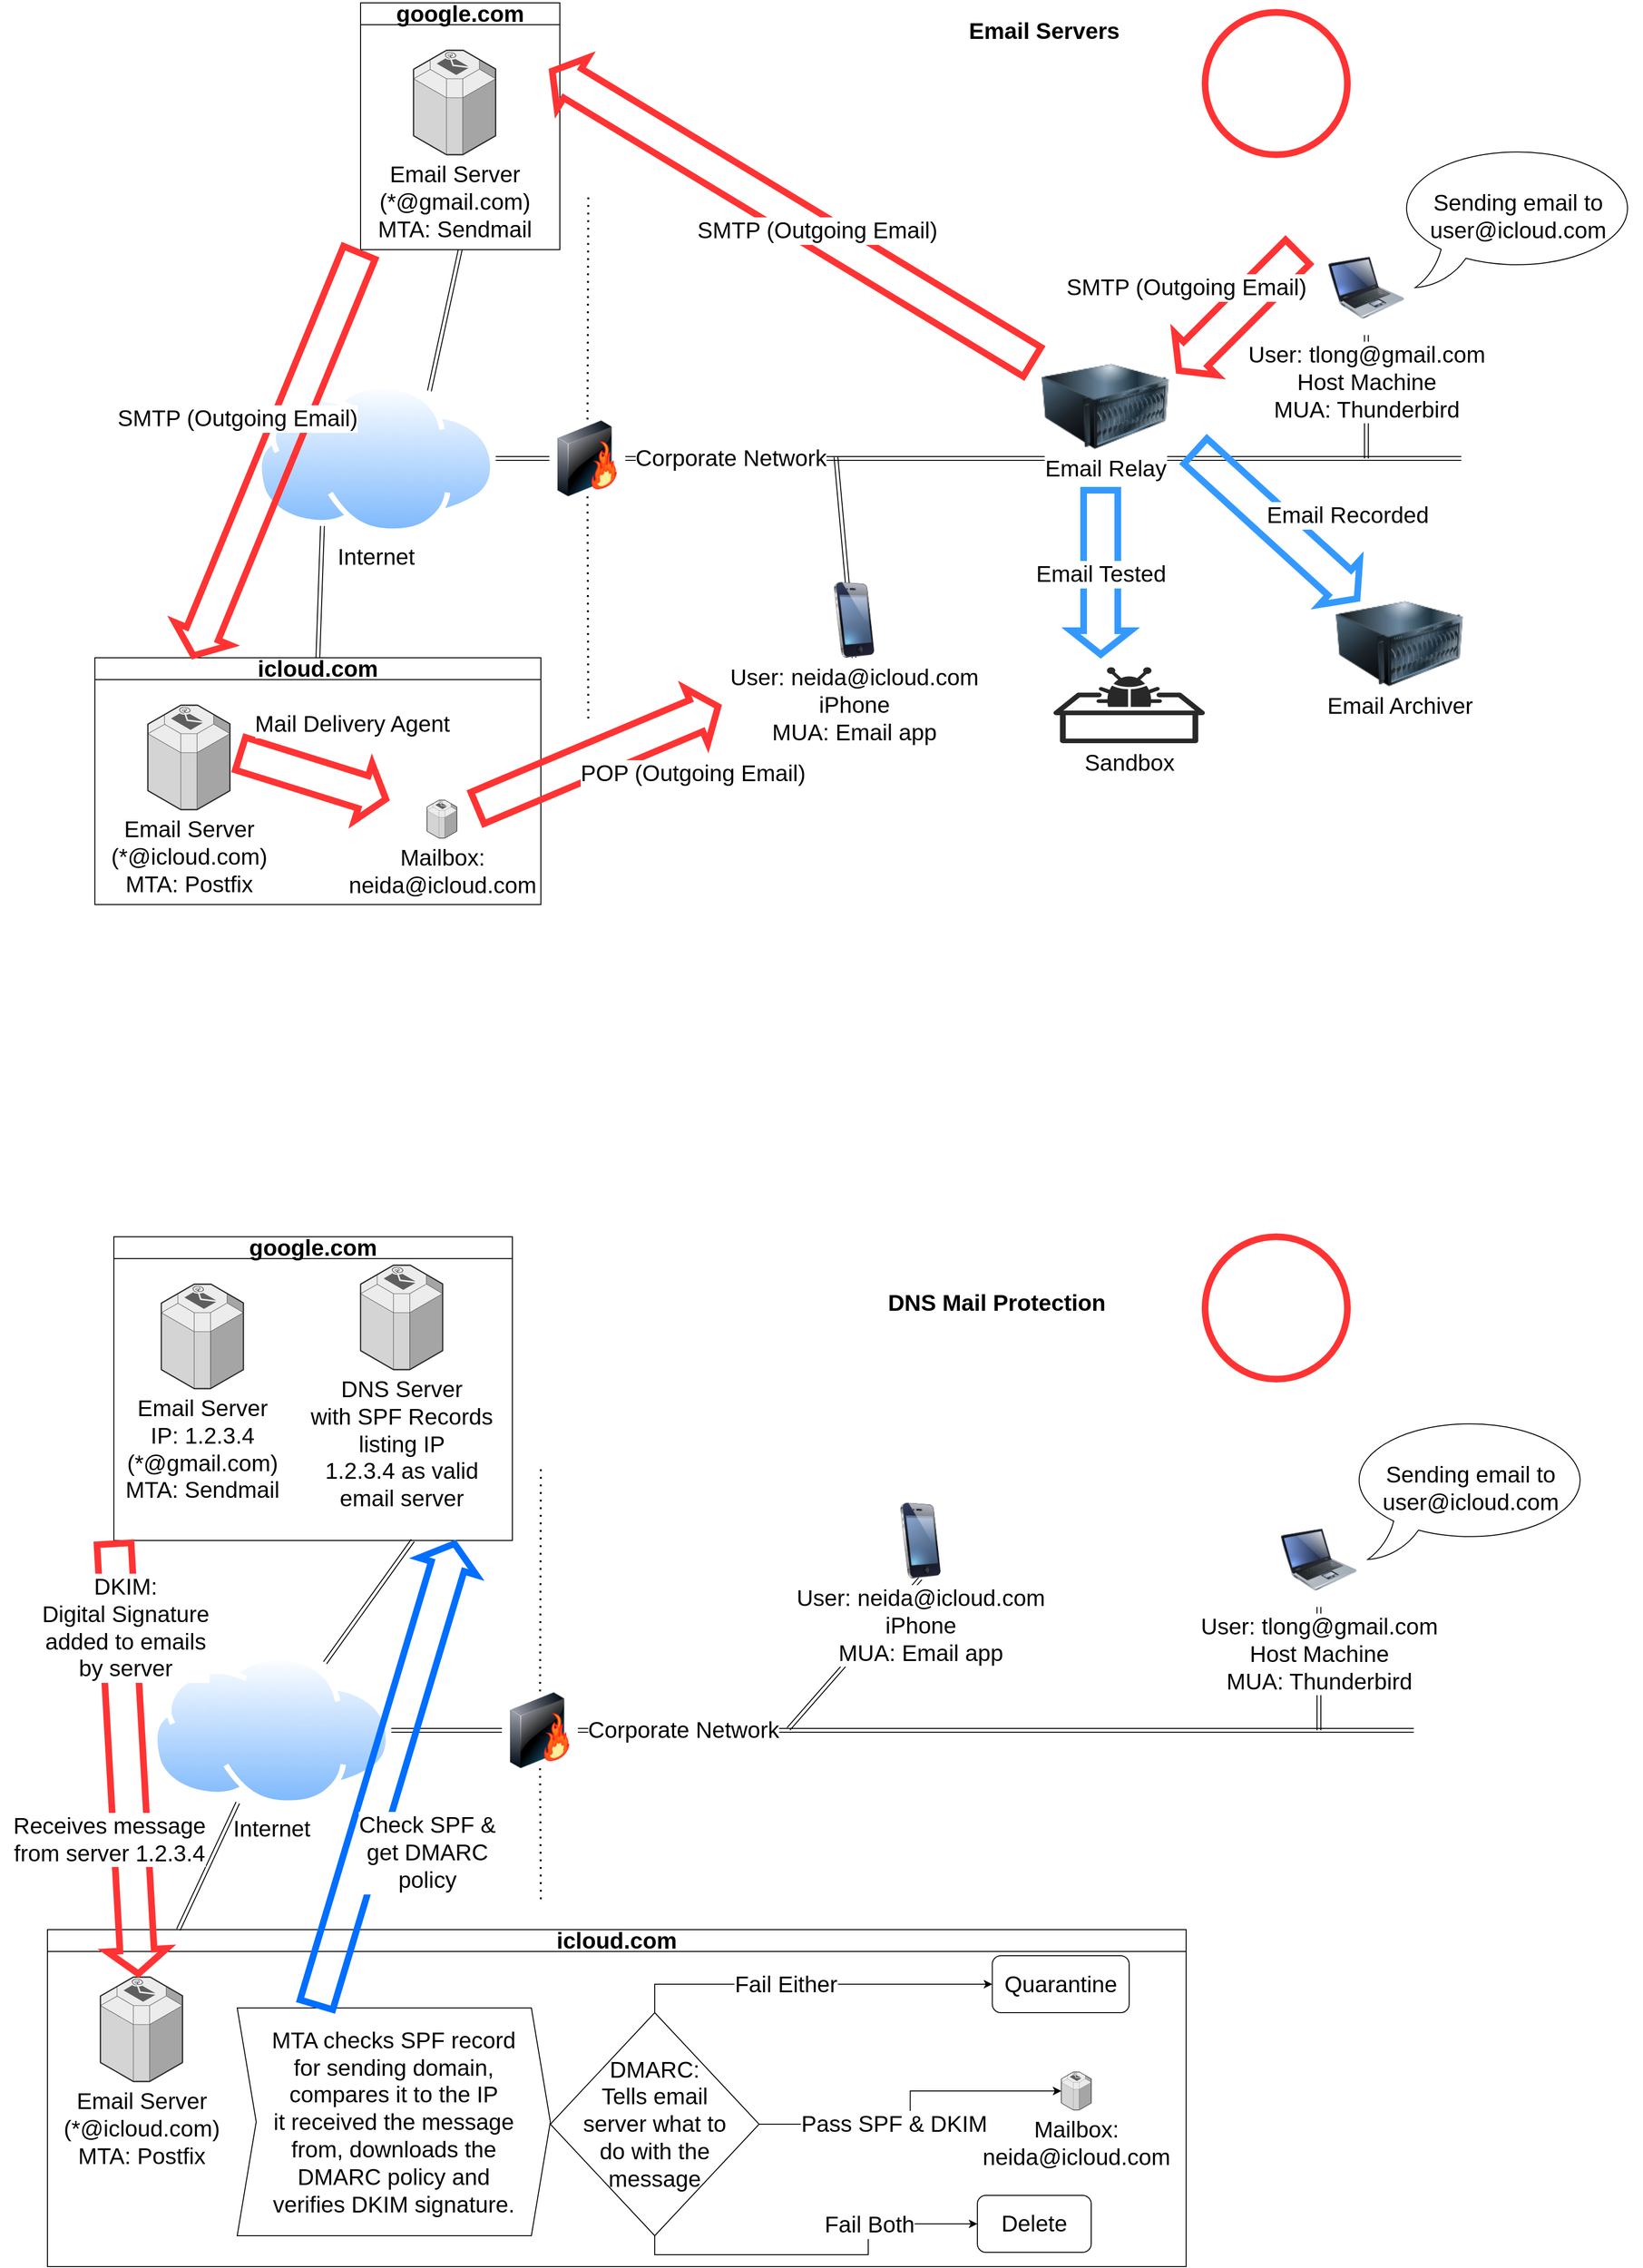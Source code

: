 <mxfile version="21.5.0" type="github">
  <diagram name="Page-1" id="e3a06f82-3646-2815-327d-82caf3d4e204">
    <mxGraphModel dx="2107" dy="1184" grid="1" gridSize="10" guides="1" tooltips="1" connect="1" arrows="1" fold="1" page="1" pageScale="1.5" pageWidth="1169" pageHeight="826" background="none" math="0" shadow="0">
      <root>
        <mxCell id="0" style=";html=1;" />
        <mxCell id="1" style=";html=1;" parent="0" />
        <mxCell id="tentwsTDsZKtuL-YGYM0-8" value="" style="shape=link;html=1;rounded=0;fontSize=24;labelBackgroundColor=none;entryX=0.444;entryY=-0.015;entryDx=0;entryDy=0;entryPerimeter=0;exitX=0.5;exitY=1;exitDx=0;exitDy=0;" edge="1" parent="1" source="tentwsTDsZKtuL-YGYM0-7">
          <mxGeometry width="100" relative="1" as="geometry">
            <mxPoint x="880" y="420.5" as="sourcePoint" />
            <mxPoint x="881" y="498.5" as="targetPoint" />
          </mxGeometry>
        </mxCell>
        <mxCell id="KqSf9Hwdw_-mJAA5NMdA-5" value="" style="shape=link;html=1;rounded=0;exitX=0.5;exitY=1;exitDx=0;exitDy=0;fontSize=24;labelBackgroundColor=none;" parent="1" source="RgH2JHaKkqkQcPpsvsZi-15" edge="1">
          <mxGeometry width="100" relative="1" as="geometry">
            <mxPoint x="1290" y="460" as="sourcePoint" />
            <mxPoint x="1440" y="500" as="targetPoint" />
          </mxGeometry>
        </mxCell>
        <mxCell id="RgH2JHaKkqkQcPpsvsZi-17" value="" style="shape=link;html=1;rounded=0;exitX=1;exitY=0.5;exitDx=0;exitDy=0;fontSize=24;labelBackgroundColor=none;" parent="1" edge="1">
          <mxGeometry width="100" relative="1" as="geometry">
            <mxPoint x="659" y="500" as="sourcePoint" />
            <mxPoint x="1540" y="500" as="targetPoint" />
          </mxGeometry>
        </mxCell>
        <mxCell id="KqSf9Hwdw_-mJAA5NMdA-9" value="Corporate Network" style="edgeLabel;html=1;align=center;verticalAlign=middle;resizable=0;points=[];fontSize=24;" parent="RgH2JHaKkqkQcPpsvsZi-17" vertex="1" connectable="0">
          <mxGeometry x="-0.124" y="1" relative="1" as="geometry">
            <mxPoint x="-275" y="1" as="offset" />
          </mxGeometry>
        </mxCell>
        <mxCell id="6a7d8f32e03d9370-62" value="Email Servers" style="text;strokeColor=none;fillColor=none;html=1;fontSize=24;fontStyle=1;verticalAlign=middle;align=center;fontColor=default;labelBackgroundColor=none;" parent="1" vertex="1">
          <mxGeometry x="669" y="30" width="861" height="40" as="geometry" />
        </mxCell>
        <mxCell id="RgH2JHaKkqkQcPpsvsZi-2" value="Internet" style="image;aspect=fixed;perimeter=ellipsePerimeter;html=1;align=center;shadow=0;dashed=0;spacingTop=3;image=img/lib/active_directory/internet_cloud.svg;fontSize=24;fontColor=default;labelBackgroundColor=none;" parent="1" vertex="1">
          <mxGeometry x="270" y="420.5" width="252.38" height="159" as="geometry" />
        </mxCell>
        <mxCell id="RgH2JHaKkqkQcPpsvsZi-4" value="" style="endArrow=none;dashed=1;html=1;dashPattern=1 3;strokeWidth=2;rounded=0;fontSize=24;fontColor=default;labelBackgroundColor=none;" parent="1" edge="1">
          <mxGeometry width="50" height="50" relative="1" as="geometry">
            <mxPoint x="619.145" y="540" as="sourcePoint" />
            <mxPoint x="620" y="775" as="targetPoint" />
          </mxGeometry>
        </mxCell>
        <mxCell id="RgH2JHaKkqkQcPpsvsZi-15" value="User: tlong@gmail.com&lt;br&gt;Host Machine&lt;br&gt;MUA: Thunderbird" style="image;html=1;image=img/lib/clip_art/computers/Laptop_128x128.png;fontSize=24;labelBackgroundColor=default;" parent="1" vertex="1">
          <mxGeometry x="1400" y="270" width="80" height="100" as="geometry" />
        </mxCell>
        <mxCell id="KqSf9Hwdw_-mJAA5NMdA-3" value="" style="shape=link;html=1;rounded=0;exitX=1;exitY=0.5;exitDx=0;exitDy=0;entryX=0;entryY=0.5;entryDx=0;entryDy=0;fontSize=24;labelBackgroundColor=none;" parent="1" source="RgH2JHaKkqkQcPpsvsZi-2" edge="1">
          <mxGeometry width="100" relative="1" as="geometry">
            <mxPoint x="522" y="500" as="sourcePoint" />
            <mxPoint x="579" y="500" as="targetPoint" />
          </mxGeometry>
        </mxCell>
        <mxCell id="KqSf9Hwdw_-mJAA5NMdA-4" value="" style="endArrow=none;dashed=1;html=1;dashPattern=1 3;strokeWidth=2;rounded=0;fontSize=24;fontColor=default;labelBackgroundColor=none;" parent="1" edge="1">
          <mxGeometry width="50" height="50" relative="1" as="geometry">
            <mxPoint x="620" y="225" as="sourcePoint" />
            <mxPoint x="619.145" y="460" as="targetPoint" />
          </mxGeometry>
        </mxCell>
        <mxCell id="TxpGBSmb_Rb3wldLJPdr-1" value="" style="image;html=1;image=img/lib/clip_art/networking/Firewall-page1_128x128.png" parent="1" vertex="1">
          <mxGeometry x="579" y="460" width="80" height="80" as="geometry" />
        </mxCell>
        <mxCell id="E2bT5KaukK148jxZRu-1-1" value="" style="ellipse;whiteSpace=wrap;html=1;aspect=fixed;strokeColor=#FF3333;fillColor=none;strokeWidth=7;" parent="1" vertex="1">
          <mxGeometry x="1270" y="30" width="150" height="150" as="geometry" />
        </mxCell>
        <mxCell id="E2bT5KaukK148jxZRu-1-2" value="" style="shape=flexArrow;endArrow=classic;html=1;rounded=0;strokeColor=#FF3333;fillColor=none;strokeWidth=7;fontSize=24;width=30;" parent="1" edge="1">
          <mxGeometry width="50" height="50" relative="1" as="geometry">
            <mxPoint x="1370" y="280" as="sourcePoint" />
            <mxPoint x="1240" y="410" as="targetPoint" />
          </mxGeometry>
        </mxCell>
        <mxCell id="tentwsTDsZKtuL-YGYM0-9" value="SMTP (Outgoing Email)" style="edgeLabel;html=1;align=center;verticalAlign=middle;resizable=0;points=[];fontSize=24;" vertex="1" connectable="0" parent="E2bT5KaukK148jxZRu-1-2">
          <mxGeometry x="-0.558" y="-3" relative="1" as="geometry">
            <mxPoint x="-89" y="13" as="offset" />
          </mxGeometry>
        </mxCell>
        <mxCell id="E2bT5KaukK148jxZRu-1-4" value="&lt;font style=&quot;font-size: 24px;&quot;&gt;google.com&lt;/font&gt;" style="swimlane;whiteSpace=wrap;html=1;" parent="1" vertex="1">
          <mxGeometry x="380" y="20" width="210" height="260" as="geometry" />
        </mxCell>
        <mxCell id="tentwsTDsZKtuL-YGYM0-1" value="Email Server&lt;br&gt;(*@gmail.com)&lt;br&gt;MTA: Sendmail" style="verticalLabelPosition=bottom;html=1;verticalAlign=top;strokeWidth=1;align=center;outlineConnect=0;dashed=0;outlineConnect=0;shape=mxgraph.aws3d.email_service;fillColor=#ECECEC;strokeColor=#5E5E5E;aspect=fixed;fontSize=24;" vertex="1" parent="E2bT5KaukK148jxZRu-1-4">
          <mxGeometry x="55.87" y="50" width="86.51" height="110" as="geometry" />
        </mxCell>
        <mxCell id="E2bT5KaukK148jxZRu-1-7" value="" style="shape=link;html=1;rounded=0;fontSize=24;labelBackgroundColor=none;exitX=0.5;exitY=1;exitDx=0;exitDy=0;entryX=0.75;entryY=0;entryDx=0;entryDy=0;" parent="1" source="E2bT5KaukK148jxZRu-1-4" target="RgH2JHaKkqkQcPpsvsZi-2" edge="1">
          <mxGeometry width="100" relative="1" as="geometry">
            <mxPoint x="360" y="277.19" as="sourcePoint" />
            <mxPoint x="554" y="470.19" as="targetPoint" />
          </mxGeometry>
        </mxCell>
        <mxCell id="FYgPK7Z1jiXgrqDPi6gt-2" value="&lt;span style=&quot;font-size: 24px;&quot;&gt;Sending email to user@icloud.com&lt;/span&gt;" style="whiteSpace=wrap;html=1;shape=mxgraph.basic.oval_callout" parent="1" vertex="1">
          <mxGeometry x="1470" y="170" width="260" height="150" as="geometry" />
        </mxCell>
        <mxCell id="tentwsTDsZKtuL-YGYM0-2" value="&lt;font style=&quot;font-size: 24px;&quot;&gt;icloud.com&lt;/font&gt;" style="swimlane;whiteSpace=wrap;html=1;" vertex="1" parent="1">
          <mxGeometry x="100" y="710" width="470" height="260" as="geometry" />
        </mxCell>
        <mxCell id="tentwsTDsZKtuL-YGYM0-3" value="Email Server&lt;br&gt;(*@icloud.com)&lt;br&gt;MTA: Postfix" style="verticalLabelPosition=bottom;html=1;verticalAlign=top;strokeWidth=1;align=center;outlineConnect=0;dashed=0;outlineConnect=0;shape=mxgraph.aws3d.email_service;fillColor=#ECECEC;strokeColor=#5E5E5E;aspect=fixed;fontSize=24;" vertex="1" parent="tentwsTDsZKtuL-YGYM0-2">
          <mxGeometry x="55.87" y="50" width="86.51" height="110" as="geometry" />
        </mxCell>
        <mxCell id="tentwsTDsZKtuL-YGYM0-16" value="" style="shape=flexArrow;endArrow=classic;html=1;rounded=0;strokeColor=#FF3333;fillColor=none;strokeWidth=7;fontSize=24;width=30;entryX=0.265;entryY=0;entryDx=0;entryDy=0;entryPerimeter=0;" edge="1" parent="tentwsTDsZKtuL-YGYM0-2">
          <mxGeometry width="50" height="50" relative="1" as="geometry">
            <mxPoint x="150" y="100" as="sourcePoint" />
            <mxPoint x="309.987" y="150" as="targetPoint" />
          </mxGeometry>
        </mxCell>
        <mxCell id="tentwsTDsZKtuL-YGYM0-17" value="Mail Delivery Agent" style="edgeLabel;html=1;align=center;verticalAlign=middle;resizable=0;points=[];fontSize=24;" vertex="1" connectable="0" parent="tentwsTDsZKtuL-YGYM0-16">
          <mxGeometry x="-0.558" y="-3" relative="1" as="geometry">
            <mxPoint x="86" y="-44" as="offset" />
          </mxGeometry>
        </mxCell>
        <mxCell id="tentwsTDsZKtuL-YGYM0-87" value="Mailbox:&lt;br&gt;neida@icloud.com" style="verticalLabelPosition=bottom;html=1;verticalAlign=top;strokeWidth=1;align=center;outlineConnect=0;dashed=0;outlineConnect=0;shape=mxgraph.aws3d.email_service;fillColor=#ECECEC;strokeColor=#5E5E5E;aspect=fixed;fontSize=24;" vertex="1" parent="tentwsTDsZKtuL-YGYM0-2">
          <mxGeometry x="350" y="150" width="31.46" height="40" as="geometry" />
        </mxCell>
        <mxCell id="tentwsTDsZKtuL-YGYM0-4" value="" style="shape=link;html=1;rounded=0;fontSize=24;labelBackgroundColor=none;entryX=0.5;entryY=0;entryDx=0;entryDy=0;exitX=0.25;exitY=1;exitDx=0;exitDy=0;" edge="1" parent="1" source="RgH2JHaKkqkQcPpsvsZi-2" target="tentwsTDsZKtuL-YGYM0-2">
          <mxGeometry width="100" relative="1" as="geometry">
            <mxPoint x="270" y="561.04" as="sourcePoint" />
            <mxPoint x="238" y="710.04" as="targetPoint" />
          </mxGeometry>
        </mxCell>
        <mxCell id="tentwsTDsZKtuL-YGYM0-7" value="User: neida@icloud.com&lt;br&gt;iPhone&lt;br style=&quot;font-size: 24px;&quot;&gt;MUA: Email app" style="image;html=1;image=img/lib/clip_art/telecommunication/iPhone_128x128.png;fontSize=24;" vertex="1" parent="1">
          <mxGeometry x="860" y="630" width="80" height="80" as="geometry" />
        </mxCell>
        <mxCell id="tentwsTDsZKtuL-YGYM0-20" value="" style="shape=flexArrow;endArrow=classic;html=1;rounded=0;strokeColor=#FF3333;fillColor=none;strokeWidth=7;fontSize=24;width=30;entryX=0.218;entryY=0.004;entryDx=0;entryDy=0;entryPerimeter=0;exitX=0;exitY=1;exitDx=0;exitDy=0;" edge="1" parent="1" source="E2bT5KaukK148jxZRu-1-4" target="tentwsTDsZKtuL-YGYM0-2">
          <mxGeometry width="50" height="50" relative="1" as="geometry">
            <mxPoint x="820" y="450" as="sourcePoint" />
            <mxPoint x="30" y="310" as="targetPoint" />
          </mxGeometry>
        </mxCell>
        <mxCell id="tentwsTDsZKtuL-YGYM0-21" value="SMTP (Outgoing Email)" style="edgeLabel;html=1;align=center;verticalAlign=middle;resizable=0;points=[];fontSize=24;" vertex="1" connectable="0" parent="tentwsTDsZKtuL-YGYM0-20">
          <mxGeometry x="-0.558" y="-3" relative="1" as="geometry">
            <mxPoint x="-88" y="84" as="offset" />
          </mxGeometry>
        </mxCell>
        <mxCell id="tentwsTDsZKtuL-YGYM0-22" value="Email Relay" style="image;html=1;image=img/lib/clip_art/computers/Server_128x128.png;fontSize=24;" vertex="1" parent="1">
          <mxGeometry x="1070" y="400" width="190" height="90" as="geometry" />
        </mxCell>
        <mxCell id="tentwsTDsZKtuL-YGYM0-23" value="Email Archiver" style="image;html=1;image=img/lib/clip_art/computers/Server_128x128.png;fontSize=24;" vertex="1" parent="1">
          <mxGeometry x="1380" y="650" width="190" height="90" as="geometry" />
        </mxCell>
        <mxCell id="tentwsTDsZKtuL-YGYM0-24" value="" style="shape=flexArrow;endArrow=classic;html=1;rounded=0;strokeColor=#FF3333;fillColor=none;strokeWidth=7;fontSize=24;width=30;" edge="1" parent="1" source="tentwsTDsZKtuL-YGYM0-22">
          <mxGeometry width="50" height="50" relative="1" as="geometry">
            <mxPoint x="1056.11" y="70" as="sourcePoint" />
            <mxPoint x="579" y="90" as="targetPoint" />
          </mxGeometry>
        </mxCell>
        <mxCell id="tentwsTDsZKtuL-YGYM0-25" value="SMTP (Outgoing Email)" style="edgeLabel;html=1;align=center;verticalAlign=middle;resizable=0;points=[];fontSize=24;" vertex="1" connectable="0" parent="tentwsTDsZKtuL-YGYM0-24">
          <mxGeometry x="-0.558" y="-3" relative="1" as="geometry">
            <mxPoint x="-119" y="-69" as="offset" />
          </mxGeometry>
        </mxCell>
        <mxCell id="tentwsTDsZKtuL-YGYM0-26" value="" style="shape=flexArrow;endArrow=classic;html=1;rounded=0;strokeColor=#3399FF;fillColor=none;strokeWidth=7;fontSize=24;width=30;" edge="1" parent="1">
          <mxGeometry width="50" height="50" relative="1" as="geometry">
            <mxPoint x="1257.2" y="490" as="sourcePoint" />
            <mxPoint x="1432.81" y="650" as="targetPoint" />
          </mxGeometry>
        </mxCell>
        <mxCell id="tentwsTDsZKtuL-YGYM0-27" value="Email Recorded" style="edgeLabel;html=1;align=center;verticalAlign=middle;resizable=0;points=[];fontSize=24;" vertex="1" connectable="0" parent="tentwsTDsZKtuL-YGYM0-26">
          <mxGeometry x="-0.558" y="-3" relative="1" as="geometry">
            <mxPoint x="126" y="32" as="offset" />
          </mxGeometry>
        </mxCell>
        <mxCell id="tentwsTDsZKtuL-YGYM0-28" value="Sandbox" style="verticalLabelPosition=bottom;sketch=0;html=1;fillColor=#282828;strokeColor=none;verticalAlign=top;pointerEvents=1;align=center;shape=mxgraph.cisco_safe.security_icons.malware_sandbox;fontSize=24;" vertex="1" parent="1">
          <mxGeometry x="1110" y="720" width="160" height="80" as="geometry" />
        </mxCell>
        <mxCell id="tentwsTDsZKtuL-YGYM0-29" value="" style="shape=flexArrow;endArrow=classic;html=1;rounded=0;strokeColor=#3399FF;fillColor=none;strokeWidth=7;fontSize=24;width=30;" edge="1" parent="1">
          <mxGeometry width="50" height="50" relative="1" as="geometry">
            <mxPoint x="1160" y="530" as="sourcePoint" />
            <mxPoint x="1160" y="710" as="targetPoint" />
          </mxGeometry>
        </mxCell>
        <mxCell id="tentwsTDsZKtuL-YGYM0-30" value="Email Tested" style="edgeLabel;html=1;align=center;verticalAlign=middle;resizable=0;points=[];fontSize=24;" vertex="1" connectable="0" parent="tentwsTDsZKtuL-YGYM0-29">
          <mxGeometry x="-0.558" y="-3" relative="1" as="geometry">
            <mxPoint x="3" y="52" as="offset" />
          </mxGeometry>
        </mxCell>
        <mxCell id="tentwsTDsZKtuL-YGYM0-31" value="" style="shape=link;html=1;rounded=0;fontSize=24;labelBackgroundColor=none;entryX=0.444;entryY=-0.015;entryDx=0;entryDy=0;entryPerimeter=0;exitX=0.5;exitY=1;exitDx=0;exitDy=0;" edge="1" parent="1" source="tentwsTDsZKtuL-YGYM0-54">
          <mxGeometry width="100" relative="1" as="geometry">
            <mxPoint x="830" y="1760.5" as="sourcePoint" />
            <mxPoint x="831" y="1838.5" as="targetPoint" />
          </mxGeometry>
        </mxCell>
        <mxCell id="tentwsTDsZKtuL-YGYM0-32" value="" style="shape=link;html=1;rounded=0;exitX=0.5;exitY=1;exitDx=0;exitDy=0;fontSize=24;labelBackgroundColor=none;" edge="1" parent="1" source="tentwsTDsZKtuL-YGYM0-38">
          <mxGeometry width="100" relative="1" as="geometry">
            <mxPoint x="1240" y="1800" as="sourcePoint" />
            <mxPoint x="1390" y="1840" as="targetPoint" />
          </mxGeometry>
        </mxCell>
        <mxCell id="tentwsTDsZKtuL-YGYM0-33" value="" style="shape=link;html=1;rounded=0;exitX=1;exitY=0.5;exitDx=0;exitDy=0;fontSize=24;labelBackgroundColor=none;" edge="1" parent="1">
          <mxGeometry width="100" relative="1" as="geometry">
            <mxPoint x="609" y="1840" as="sourcePoint" />
            <mxPoint x="1490" y="1840" as="targetPoint" />
          </mxGeometry>
        </mxCell>
        <mxCell id="tentwsTDsZKtuL-YGYM0-34" value="Corporate Network" style="edgeLabel;html=1;align=center;verticalAlign=middle;resizable=0;points=[];fontSize=24;" vertex="1" connectable="0" parent="tentwsTDsZKtuL-YGYM0-33">
          <mxGeometry x="-0.124" y="1" relative="1" as="geometry">
            <mxPoint x="-275" y="1" as="offset" />
          </mxGeometry>
        </mxCell>
        <mxCell id="tentwsTDsZKtuL-YGYM0-35" value="DNS Mail Protection" style="text;strokeColor=none;fillColor=none;html=1;fontSize=24;fontStyle=1;verticalAlign=middle;align=center;fontColor=default;labelBackgroundColor=none;" vertex="1" parent="1">
          <mxGeometry x="619" y="1370" width="861" height="40" as="geometry" />
        </mxCell>
        <mxCell id="tentwsTDsZKtuL-YGYM0-36" value="Internet" style="image;aspect=fixed;perimeter=ellipsePerimeter;html=1;align=center;shadow=0;dashed=0;spacingTop=3;image=img/lib/active_directory/internet_cloud.svg;fontSize=24;fontColor=default;labelBackgroundColor=none;" vertex="1" parent="1">
          <mxGeometry x="160" y="1760.5" width="252.38" height="159" as="geometry" />
        </mxCell>
        <mxCell id="tentwsTDsZKtuL-YGYM0-37" value="" style="endArrow=none;dashed=1;html=1;dashPattern=1 3;strokeWidth=2;rounded=0;fontSize=24;fontColor=default;labelBackgroundColor=none;" edge="1" parent="1">
          <mxGeometry width="50" height="50" relative="1" as="geometry">
            <mxPoint x="569.145" y="1880" as="sourcePoint" />
            <mxPoint x="570" y="2020" as="targetPoint" />
          </mxGeometry>
        </mxCell>
        <mxCell id="tentwsTDsZKtuL-YGYM0-38" value="User: tlong@gmail.com&lt;br&gt;Host Machine&lt;br&gt;MUA: Thunderbird" style="image;html=1;image=img/lib/clip_art/computers/Laptop_128x128.png;fontSize=24;labelBackgroundColor=default;" vertex="1" parent="1">
          <mxGeometry x="1350" y="1610" width="80" height="100" as="geometry" />
        </mxCell>
        <mxCell id="tentwsTDsZKtuL-YGYM0-39" value="" style="shape=link;html=1;rounded=0;exitX=1;exitY=0.5;exitDx=0;exitDy=0;entryX=0;entryY=0.5;entryDx=0;entryDy=0;fontSize=24;labelBackgroundColor=none;" edge="1" parent="1" source="tentwsTDsZKtuL-YGYM0-36">
          <mxGeometry width="100" relative="1" as="geometry">
            <mxPoint x="472" y="1840" as="sourcePoint" />
            <mxPoint x="529" y="1840" as="targetPoint" />
          </mxGeometry>
        </mxCell>
        <mxCell id="tentwsTDsZKtuL-YGYM0-40" value="" style="endArrow=none;dashed=1;html=1;dashPattern=1 3;strokeWidth=2;rounded=0;fontSize=24;fontColor=default;labelBackgroundColor=none;" edge="1" parent="1">
          <mxGeometry width="50" height="50" relative="1" as="geometry">
            <mxPoint x="570" y="1565" as="sourcePoint" />
            <mxPoint x="569.145" y="1800" as="targetPoint" />
          </mxGeometry>
        </mxCell>
        <mxCell id="tentwsTDsZKtuL-YGYM0-41" value="" style="image;html=1;image=img/lib/clip_art/networking/Firewall-page1_128x128.png" vertex="1" parent="1">
          <mxGeometry x="529" y="1800" width="80" height="80" as="geometry" />
        </mxCell>
        <mxCell id="tentwsTDsZKtuL-YGYM0-42" value="" style="ellipse;whiteSpace=wrap;html=1;aspect=fixed;strokeColor=#FF3333;fillColor=none;strokeWidth=7;" vertex="1" parent="1">
          <mxGeometry x="1270" y="1320" width="150" height="150" as="geometry" />
        </mxCell>
        <mxCell id="tentwsTDsZKtuL-YGYM0-47" value="" style="shape=link;html=1;rounded=0;fontSize=24;labelBackgroundColor=none;exitX=0.5;exitY=1;exitDx=0;exitDy=0;entryX=0.75;entryY=0;entryDx=0;entryDy=0;" edge="1" parent="1" target="tentwsTDsZKtuL-YGYM0-36">
          <mxGeometry width="100" relative="1" as="geometry">
            <mxPoint x="435" y="1640" as="sourcePoint" />
            <mxPoint x="504" y="1810.19" as="targetPoint" />
          </mxGeometry>
        </mxCell>
        <mxCell id="tentwsTDsZKtuL-YGYM0-48" value="&lt;span style=&quot;font-size: 24px;&quot;&gt;Sending email to user@icloud.com&lt;/span&gt;" style="whiteSpace=wrap;html=1;shape=mxgraph.basic.oval_callout" vertex="1" parent="1">
          <mxGeometry x="1420" y="1510" width="260" height="150" as="geometry" />
        </mxCell>
        <mxCell id="tentwsTDsZKtuL-YGYM0-49" value="&lt;font style=&quot;font-size: 24px;&quot;&gt;icloud.com&lt;/font&gt;" style="swimlane;whiteSpace=wrap;html=1;" vertex="1" parent="1">
          <mxGeometry x="50" y="2050" width="1200" height="355" as="geometry" />
        </mxCell>
        <mxCell id="tentwsTDsZKtuL-YGYM0-50" value="Email Server&lt;br&gt;(*@icloud.com)&lt;br&gt;MTA: Postfix" style="verticalLabelPosition=bottom;html=1;verticalAlign=top;strokeWidth=1;align=center;outlineConnect=0;dashed=0;outlineConnect=0;shape=mxgraph.aws3d.email_service;fillColor=#ECECEC;strokeColor=#5E5E5E;aspect=fixed;fontSize=24;" vertex="1" parent="tentwsTDsZKtuL-YGYM0-49">
          <mxGeometry x="55.87" y="50" width="86.51" height="110" as="geometry" />
        </mxCell>
        <mxCell id="tentwsTDsZKtuL-YGYM0-77" value="&lt;font style=&quot;font-size: 24px;&quot;&gt;&lt;br&gt;&lt;/font&gt;" style="text;html=1;align=center;verticalAlign=middle;resizable=0;points=[];autosize=1;strokeColor=none;fillColor=none;" vertex="1" parent="tentwsTDsZKtuL-YGYM0-49">
          <mxGeometry x="310" y="170" width="20" height="40" as="geometry" />
        </mxCell>
        <mxCell id="tentwsTDsZKtuL-YGYM0-90" value="MTA checks SPF record&lt;br style=&quot;border-color: var(--border-color); font-size: 24px;&quot;&gt;&lt;span style=&quot;font-size: 24px;&quot;&gt;for sending domain,&lt;/span&gt;&lt;br style=&quot;border-color: var(--border-color); font-size: 24px;&quot;&gt;&lt;span style=&quot;font-size: 24px;&quot;&gt;compares it to the IP&lt;/span&gt;&lt;br style=&quot;border-color: var(--border-color); font-size: 24px;&quot;&gt;&lt;span style=&quot;font-size: 24px;&quot;&gt;it received the message&lt;/span&gt;&lt;br style=&quot;border-color: var(--border-color); font-size: 24px;&quot;&gt;&lt;span style=&quot;font-size: 24px;&quot;&gt;from, downloads the&lt;br&gt;DMARC policy and &lt;br&gt;verifies&amp;nbsp;&lt;/span&gt;&lt;span style=&quot;font-size: 24px;&quot;&gt;DKIM signature.&lt;/span&gt;" style="shape=step;perimeter=stepPerimeter;whiteSpace=wrap;html=1;fixedSize=1;fontSize=24;" vertex="1" parent="tentwsTDsZKtuL-YGYM0-49">
          <mxGeometry x="200" y="82.5" width="330" height="240" as="geometry" />
        </mxCell>
        <mxCell id="tentwsTDsZKtuL-YGYM0-97" style="edgeStyle=orthogonalEdgeStyle;rounded=0;orthogonalLoop=1;jettySize=auto;html=1;exitX=0.5;exitY=0;exitDx=0;exitDy=0;entryX=0;entryY=0.5;entryDx=0;entryDy=0;" edge="1" parent="tentwsTDsZKtuL-YGYM0-49" source="tentwsTDsZKtuL-YGYM0-91" target="tentwsTDsZKtuL-YGYM0-95">
          <mxGeometry relative="1" as="geometry" />
        </mxCell>
        <mxCell id="tentwsTDsZKtuL-YGYM0-100" value="&lt;font style=&quot;font-size: 24px;&quot;&gt;Fail Either&lt;/font&gt;" style="edgeLabel;html=1;align=center;verticalAlign=middle;resizable=0;points=[];" vertex="1" connectable="0" parent="tentwsTDsZKtuL-YGYM0-97">
          <mxGeometry x="-0.129" relative="1" as="geometry">
            <mxPoint as="offset" />
          </mxGeometry>
        </mxCell>
        <mxCell id="tentwsTDsZKtuL-YGYM0-98" style="edgeStyle=orthogonalEdgeStyle;rounded=0;orthogonalLoop=1;jettySize=auto;html=1;exitX=0.5;exitY=1;exitDx=0;exitDy=0;entryX=0;entryY=0.5;entryDx=0;entryDy=0;fontSize=24;" edge="1" parent="tentwsTDsZKtuL-YGYM0-49" source="tentwsTDsZKtuL-YGYM0-91" target="tentwsTDsZKtuL-YGYM0-96">
          <mxGeometry relative="1" as="geometry" />
        </mxCell>
        <mxCell id="tentwsTDsZKtuL-YGYM0-102" value="&lt;font style=&quot;font-size: 24px;&quot;&gt;Fail Both&lt;/font&gt;" style="edgeLabel;html=1;align=center;verticalAlign=middle;resizable=0;points=[];" vertex="1" connectable="0" parent="tentwsTDsZKtuL-YGYM0-98">
          <mxGeometry x="0.419" y="-1" relative="1" as="geometry">
            <mxPoint as="offset" />
          </mxGeometry>
        </mxCell>
        <mxCell id="tentwsTDsZKtuL-YGYM0-99" style="edgeStyle=orthogonalEdgeStyle;rounded=0;orthogonalLoop=1;jettySize=auto;html=1;exitX=1;exitY=0.5;exitDx=0;exitDy=0;fontSize=24;" edge="1" parent="tentwsTDsZKtuL-YGYM0-49" source="tentwsTDsZKtuL-YGYM0-91" target="tentwsTDsZKtuL-YGYM0-93">
          <mxGeometry relative="1" as="geometry" />
        </mxCell>
        <mxCell id="tentwsTDsZKtuL-YGYM0-103" value="&lt;font style=&quot;font-size: 24px;&quot;&gt;Pass SPF &amp;amp; DKIM&lt;/font&gt;" style="edgeLabel;html=1;align=center;verticalAlign=middle;resizable=0;points=[];" vertex="1" connectable="0" parent="tentwsTDsZKtuL-YGYM0-99">
          <mxGeometry x="-0.199" relative="1" as="geometry">
            <mxPoint as="offset" />
          </mxGeometry>
        </mxCell>
        <mxCell id="tentwsTDsZKtuL-YGYM0-91" value="&lt;font style=&quot;font-size: 24px;&quot;&gt;DMARC: &lt;br&gt;Tells email&lt;br style=&quot;border-color: var(--border-color);&quot;&gt;&lt;span style=&quot;border-color: var(--border-color);&quot;&gt;server what to &lt;br&gt;do&amp;nbsp;&lt;/span&gt;&lt;span style=&quot;border-color: var(--border-color);&quot;&gt;with the message&lt;/span&gt;&lt;/font&gt;" style="rhombus;whiteSpace=wrap;html=1;" vertex="1" parent="tentwsTDsZKtuL-YGYM0-49">
          <mxGeometry x="530" y="87.5" width="220" height="235" as="geometry" />
        </mxCell>
        <mxCell id="tentwsTDsZKtuL-YGYM0-93" value="Mailbox:&lt;br&gt;neida@icloud.com" style="verticalLabelPosition=bottom;html=1;verticalAlign=top;strokeWidth=1;align=center;outlineConnect=0;dashed=0;outlineConnect=0;shape=mxgraph.aws3d.email_service;fillColor=#ECECEC;strokeColor=#5E5E5E;aspect=fixed;fontSize=24;" vertex="1" parent="tentwsTDsZKtuL-YGYM0-49">
          <mxGeometry x="1068.54" y="150" width="31.46" height="40" as="geometry" />
        </mxCell>
        <mxCell id="tentwsTDsZKtuL-YGYM0-95" value="Quarantine" style="rounded=1;whiteSpace=wrap;html=1;fontSize=24;" vertex="1" parent="tentwsTDsZKtuL-YGYM0-49">
          <mxGeometry x="995.73" y="27.5" width="144.27" height="60" as="geometry" />
        </mxCell>
        <mxCell id="tentwsTDsZKtuL-YGYM0-96" value="Delete" style="rounded=1;whiteSpace=wrap;html=1;fontSize=24;" vertex="1" parent="tentwsTDsZKtuL-YGYM0-49">
          <mxGeometry x="980" y="280" width="120" height="60" as="geometry" />
        </mxCell>
        <mxCell id="tentwsTDsZKtuL-YGYM0-53" value="" style="shape=link;html=1;rounded=0;fontSize=24;labelBackgroundColor=none;entryX=0.75;entryY=0;entryDx=0;entryDy=0;" edge="1" parent="1" source="tentwsTDsZKtuL-YGYM0-36">
          <mxGeometry width="100" relative="1" as="geometry">
            <mxPoint x="220" y="1901.04" as="sourcePoint" />
            <mxPoint x="188" y="2050.04" as="targetPoint" />
          </mxGeometry>
        </mxCell>
        <mxCell id="tentwsTDsZKtuL-YGYM0-54" value="User: neida@icloud.com&lt;br&gt;iPhone&lt;br style=&quot;font-size: 24px;&quot;&gt;MUA: Email app" style="image;html=1;image=img/lib/clip_art/telecommunication/iPhone_128x128.png;fontSize=24;" vertex="1" parent="1">
          <mxGeometry x="930" y="1600" width="80" height="80" as="geometry" />
        </mxCell>
        <mxCell id="tentwsTDsZKtuL-YGYM0-70" value="&lt;font style=&quot;font-size: 24px;&quot;&gt;google.com&lt;/font&gt;" style="swimlane;whiteSpace=wrap;html=1;" vertex="1" parent="1">
          <mxGeometry x="120" y="1320" width="420" height="320" as="geometry" />
        </mxCell>
        <mxCell id="tentwsTDsZKtuL-YGYM0-78" value="Email Server&lt;br&gt;IP: 1.2.3.4&lt;br&gt;(*@gmail.com)&lt;br&gt;MTA: Sendmail" style="verticalLabelPosition=bottom;html=1;verticalAlign=top;strokeWidth=1;align=center;outlineConnect=0;dashed=0;outlineConnect=0;shape=mxgraph.aws3d.email_service;fillColor=#ECECEC;strokeColor=#5E5E5E;aspect=fixed;fontSize=24;" vertex="1" parent="tentwsTDsZKtuL-YGYM0-70">
          <mxGeometry x="50.0" y="50" width="86.51" height="110" as="geometry" />
        </mxCell>
        <mxCell id="tentwsTDsZKtuL-YGYM0-71" value="DNS Server&lt;br&gt;with SPF Records &lt;br&gt;listing IP&lt;br&gt;1.2.3.4 as valid &lt;br&gt;email server" style="verticalLabelPosition=bottom;html=1;verticalAlign=top;strokeWidth=1;align=center;outlineConnect=0;dashed=0;outlineConnect=0;shape=mxgraph.aws3d.email_service;fillColor=#ECECEC;strokeColor=#5E5E5E;aspect=fixed;fontSize=24;" vertex="1" parent="tentwsTDsZKtuL-YGYM0-70">
          <mxGeometry x="260" y="30" width="86.51" height="110" as="geometry" />
        </mxCell>
        <mxCell id="tentwsTDsZKtuL-YGYM0-79" value="" style="shape=flexArrow;endArrow=classic;html=1;rounded=0;strokeColor=#FF3333;fillColor=none;strokeWidth=7;fontSize=24;width=30;exitX=0;exitY=1;exitDx=0;exitDy=0;" edge="1" parent="1" source="tentwsTDsZKtuL-YGYM0-70" target="tentwsTDsZKtuL-YGYM0-50">
          <mxGeometry width="50" height="50" relative="1" as="geometry">
            <mxPoint x="10" y="1800" as="sourcePoint" />
            <mxPoint x="320" y="1680.5" as="targetPoint" />
          </mxGeometry>
        </mxCell>
        <mxCell id="tentwsTDsZKtuL-YGYM0-80" value="DKIM:&lt;br&gt;Digital Signature&lt;br&gt;added to emails&lt;br&gt;by server" style="edgeLabel;html=1;align=center;verticalAlign=middle;resizable=0;points=[];fontSize=24;" vertex="1" connectable="0" parent="tentwsTDsZKtuL-YGYM0-79">
          <mxGeometry x="-0.558" y="-3" relative="1" as="geometry">
            <mxPoint x="9" y="-10" as="offset" />
          </mxGeometry>
        </mxCell>
        <mxCell id="tentwsTDsZKtuL-YGYM0-84" value="&lt;font style=&quot;font-size: 24px;&quot;&gt;Receives message&lt;br&gt;from server 1.2.3.4&lt;br&gt;&lt;/font&gt;" style="text;html=1;align=center;verticalAlign=middle;resizable=0;points=[];autosize=1;strokeColor=none;fillColor=none;labelBackgroundColor=default;" vertex="1" parent="1">
          <mxGeometry y="1919.5" width="230" height="70" as="geometry" />
        </mxCell>
        <mxCell id="tentwsTDsZKtuL-YGYM0-85" value="" style="shape=flexArrow;endArrow=classic;html=1;rounded=0;strokeColor=#006eff;fillColor=none;strokeWidth=7;fontSize=24;width=30;exitX=0.25;exitY=0;exitDx=0;exitDy=0;" edge="1" parent="1" source="tentwsTDsZKtuL-YGYM0-90">
          <mxGeometry width="50" height="50" relative="1" as="geometry">
            <mxPoint x="515" y="1670" as="sourcePoint" />
            <mxPoint x="480" y="1640" as="targetPoint" />
          </mxGeometry>
        </mxCell>
        <mxCell id="tentwsTDsZKtuL-YGYM0-86" value="Check SPF &amp;amp; &lt;br&gt;get DMARC&lt;br&gt;policy" style="edgeLabel;html=1;align=center;verticalAlign=middle;resizable=0;points=[];fontSize=24;" vertex="1" connectable="0" parent="tentwsTDsZKtuL-YGYM0-85">
          <mxGeometry x="-0.558" y="-3" relative="1" as="geometry">
            <mxPoint x="82" y="-56" as="offset" />
          </mxGeometry>
        </mxCell>
        <mxCell id="tentwsTDsZKtuL-YGYM0-10" value="" style="shape=flexArrow;endArrow=classic;html=1;rounded=0;strokeColor=#FF3333;fillColor=none;strokeWidth=7;fontSize=24;width=30;" edge="1" parent="1">
          <mxGeometry width="50" height="50" relative="1" as="geometry">
            <mxPoint x="500" y="869.5" as="sourcePoint" />
            <mxPoint x="760" y="760" as="targetPoint" />
          </mxGeometry>
        </mxCell>
        <mxCell id="tentwsTDsZKtuL-YGYM0-11" value="POP (Outgoing Email)" style="edgeLabel;html=1;align=center;verticalAlign=middle;resizable=0;points=[];fontSize=24;" vertex="1" connectable="0" parent="tentwsTDsZKtuL-YGYM0-10">
          <mxGeometry x="-0.558" y="-3" relative="1" as="geometry">
            <mxPoint x="171" y="-16" as="offset" />
          </mxGeometry>
        </mxCell>
      </root>
    </mxGraphModel>
  </diagram>
</mxfile>
